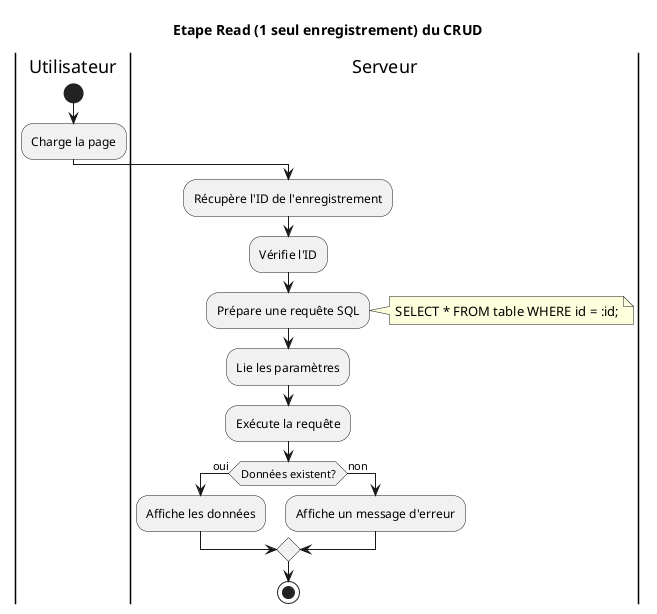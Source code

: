 @startuml
title: Etape Read (1 seul enregistrement) du CRUD

|Utilisateur|
start
:Charge la page;

|Serveur|
:Récupère l'ID de l'enregistrement;
:Vérifie l'ID;
:Prépare une requête SQL;
note right
  SELECT * FROM table WHERE id = :id;
end note
:Lie les paramètres;
:Exécute la requête;
if (Données existent?) then (oui)
    :Affiche les données;
else (non)
    :Affiche un message d'erreur;
endif

stop
@enduml
